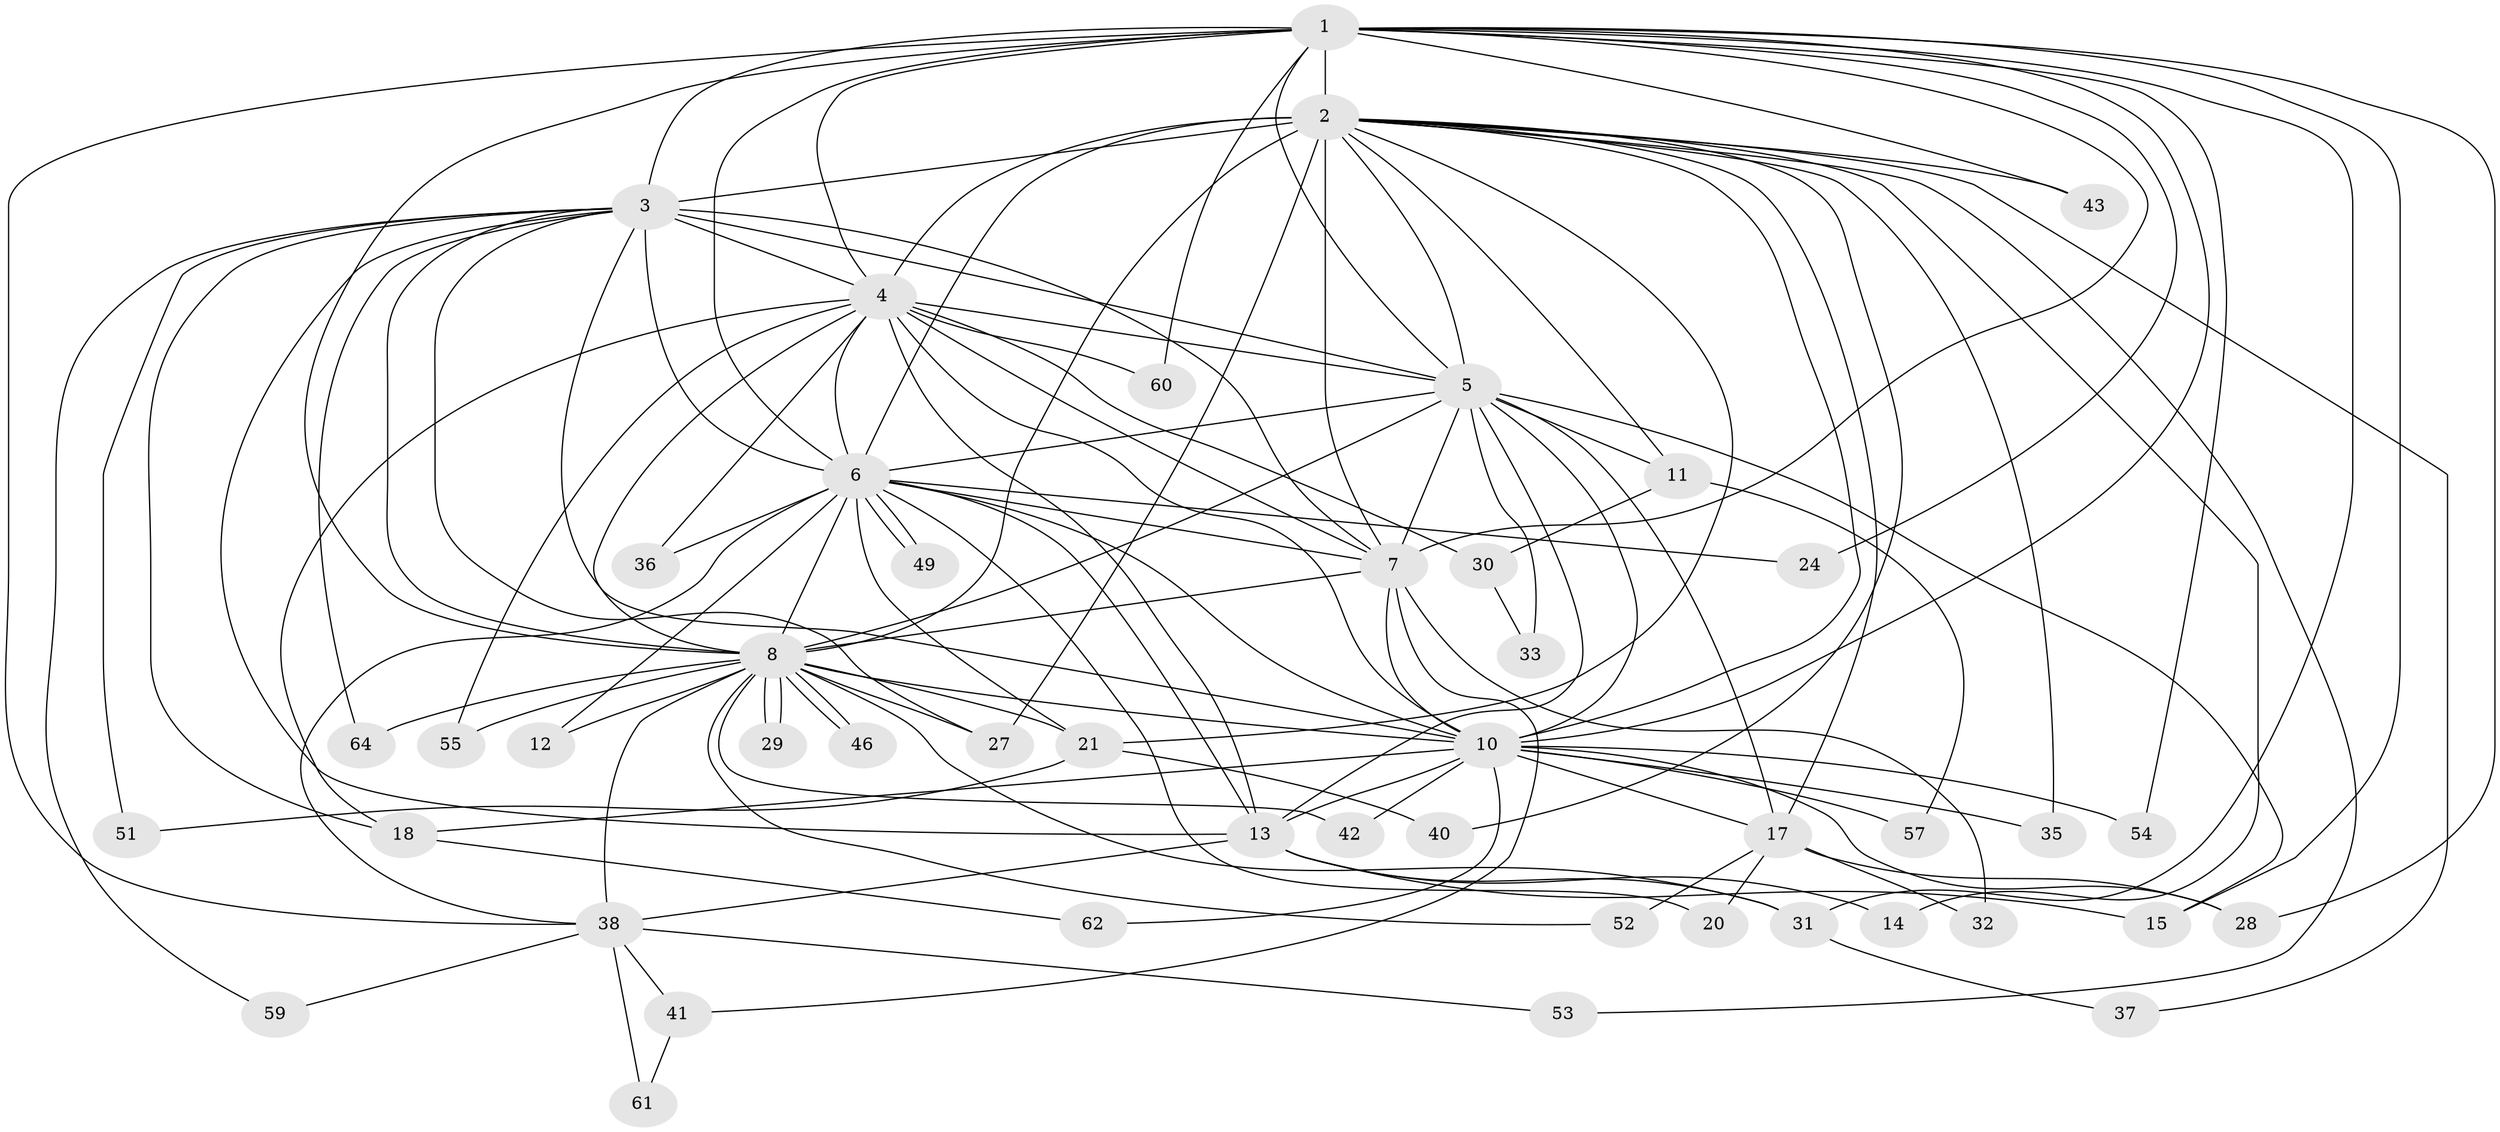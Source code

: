 // original degree distribution, {18: 0.03125, 11: 0.03125, 16: 0.015625, 15: 0.015625, 14: 0.015625, 19: 0.03125, 23: 0.015625, 4: 0.046875, 2: 0.609375, 9: 0.015625, 3: 0.125, 6: 0.015625, 5: 0.015625, 8: 0.015625}
// Generated by graph-tools (version 1.1) at 2025/41/03/06/25 10:41:37]
// undirected, 47 vertices, 124 edges
graph export_dot {
graph [start="1"]
  node [color=gray90,style=filled];
  1 [super="+25"];
  2 [super="+9"];
  3 [super="+19"];
  4 [super="+26"];
  5 [super="+16"];
  6 [super="+23"];
  7;
  8 [super="+56"];
  10 [super="+22"];
  11;
  12;
  13 [super="+39"];
  14;
  15 [super="+45"];
  17 [super="+44"];
  18 [super="+58"];
  20;
  21 [super="+34"];
  24;
  27 [super="+63"];
  28 [super="+48"];
  29;
  30;
  31 [super="+50"];
  32;
  33;
  35;
  36;
  37;
  38 [super="+47"];
  40;
  41;
  42;
  43;
  46;
  49;
  51;
  52;
  53;
  54;
  55;
  57;
  59;
  60;
  61;
  62;
  64;
  1 -- 2 [weight=2];
  1 -- 3 [weight=3];
  1 -- 4;
  1 -- 5;
  1 -- 6;
  1 -- 7;
  1 -- 8;
  1 -- 10;
  1 -- 24;
  1 -- 31;
  1 -- 43;
  1 -- 54;
  1 -- 60;
  1 -- 28;
  1 -- 15;
  1 -- 38;
  2 -- 3 [weight=2];
  2 -- 4 [weight=2];
  2 -- 5 [weight=2];
  2 -- 6 [weight=3];
  2 -- 7 [weight=2];
  2 -- 8 [weight=3];
  2 -- 10 [weight=2];
  2 -- 11;
  2 -- 14;
  2 -- 27;
  2 -- 35;
  2 -- 37;
  2 -- 40;
  2 -- 43;
  2 -- 53;
  2 -- 21;
  2 -- 17;
  3 -- 4;
  3 -- 5;
  3 -- 6;
  3 -- 7;
  3 -- 8;
  3 -- 10;
  3 -- 13;
  3 -- 18;
  3 -- 27;
  3 -- 59;
  3 -- 64;
  3 -- 51;
  4 -- 5;
  4 -- 6;
  4 -- 7;
  4 -- 8;
  4 -- 10;
  4 -- 18;
  4 -- 30;
  4 -- 36;
  4 -- 55;
  4 -- 60;
  4 -- 13;
  5 -- 6;
  5 -- 7;
  5 -- 8;
  5 -- 10;
  5 -- 11;
  5 -- 15;
  5 -- 17;
  5 -- 33;
  5 -- 13;
  6 -- 7;
  6 -- 8;
  6 -- 10;
  6 -- 12;
  6 -- 13;
  6 -- 20;
  6 -- 21;
  6 -- 24;
  6 -- 36;
  6 -- 38;
  6 -- 49;
  6 -- 49;
  7 -- 8;
  7 -- 10;
  7 -- 32;
  7 -- 41;
  8 -- 10;
  8 -- 12;
  8 -- 21;
  8 -- 29;
  8 -- 29;
  8 -- 38;
  8 -- 42;
  8 -- 46;
  8 -- 46;
  8 -- 52;
  8 -- 55;
  8 -- 64;
  8 -- 31;
  8 -- 27;
  10 -- 17;
  10 -- 35;
  10 -- 42;
  10 -- 54;
  10 -- 57;
  10 -- 62;
  10 -- 18;
  10 -- 13;
  10 -- 28;
  11 -- 30;
  11 -- 57;
  13 -- 14;
  13 -- 15;
  13 -- 31;
  13 -- 38;
  17 -- 20;
  17 -- 28;
  17 -- 32;
  17 -- 52;
  18 -- 62;
  21 -- 40;
  21 -- 51;
  30 -- 33;
  31 -- 37;
  38 -- 41;
  38 -- 53;
  38 -- 59;
  38 -- 61;
  41 -- 61;
}
